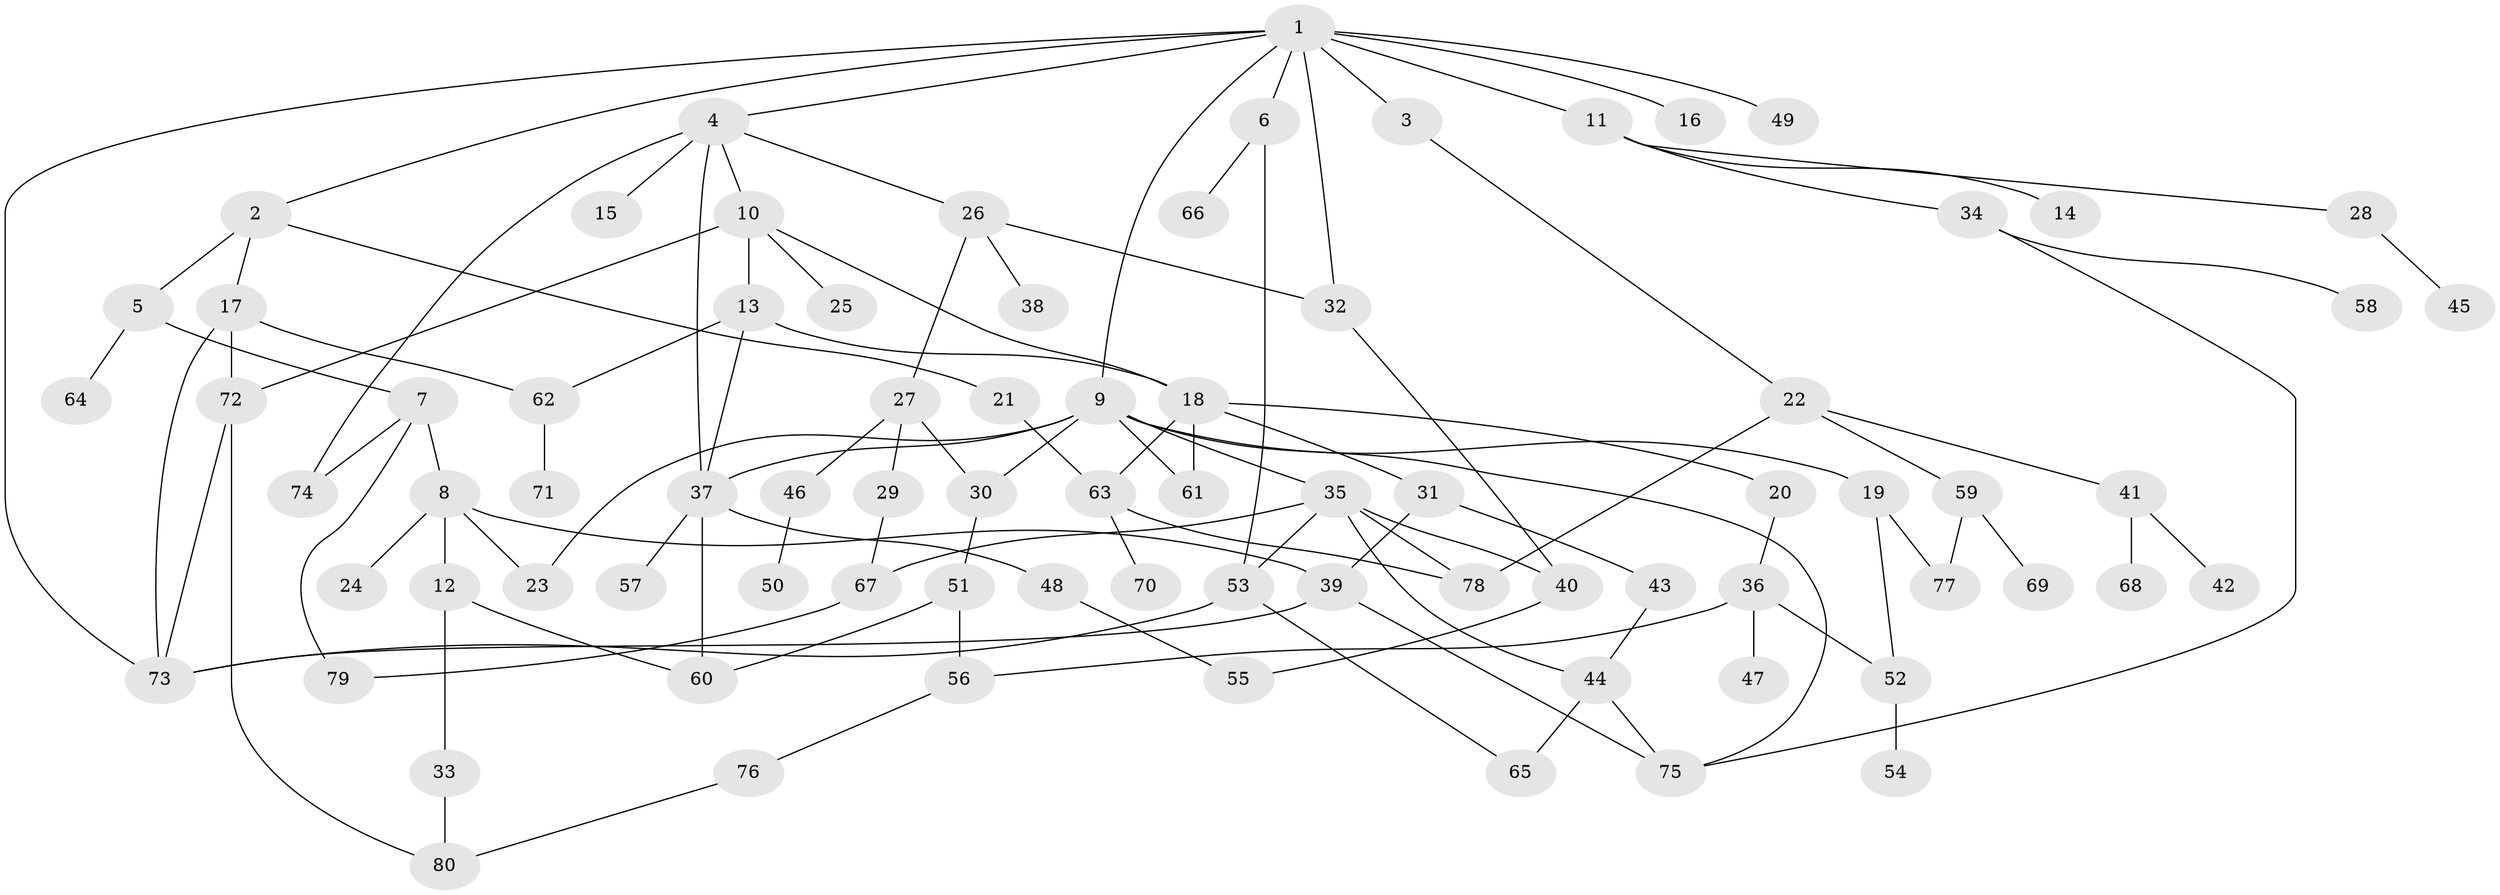 // coarse degree distribution, {4: 0.22448979591836735, 3: 0.24489795918367346, 6: 0.02040816326530612, 5: 0.12244897959183673, 9: 0.02040816326530612, 1: 0.1836734693877551, 12: 0.02040816326530612, 2: 0.16326530612244897}
// Generated by graph-tools (version 1.1) at 2025/36/03/04/25 23:36:11]
// undirected, 80 vertices, 114 edges
graph export_dot {
  node [color=gray90,style=filled];
  1;
  2;
  3;
  4;
  5;
  6;
  7;
  8;
  9;
  10;
  11;
  12;
  13;
  14;
  15;
  16;
  17;
  18;
  19;
  20;
  21;
  22;
  23;
  24;
  25;
  26;
  27;
  28;
  29;
  30;
  31;
  32;
  33;
  34;
  35;
  36;
  37;
  38;
  39;
  40;
  41;
  42;
  43;
  44;
  45;
  46;
  47;
  48;
  49;
  50;
  51;
  52;
  53;
  54;
  55;
  56;
  57;
  58;
  59;
  60;
  61;
  62;
  63;
  64;
  65;
  66;
  67;
  68;
  69;
  70;
  71;
  72;
  73;
  74;
  75;
  76;
  77;
  78;
  79;
  80;
  1 -- 2;
  1 -- 3;
  1 -- 4;
  1 -- 6;
  1 -- 9;
  1 -- 11;
  1 -- 16;
  1 -- 32;
  1 -- 49;
  1 -- 73;
  2 -- 5;
  2 -- 17;
  2 -- 21;
  3 -- 22;
  4 -- 10;
  4 -- 15;
  4 -- 26;
  4 -- 37;
  4 -- 74;
  5 -- 7;
  5 -- 64;
  6 -- 66;
  6 -- 53;
  7 -- 8;
  7 -- 79;
  7 -- 74;
  8 -- 12;
  8 -- 23;
  8 -- 24;
  8 -- 39;
  9 -- 19;
  9 -- 30;
  9 -- 35;
  9 -- 75;
  9 -- 61;
  9 -- 37;
  9 -- 23;
  10 -- 13;
  10 -- 18;
  10 -- 25;
  10 -- 72;
  11 -- 14;
  11 -- 28;
  11 -- 34;
  12 -- 33;
  12 -- 60;
  13 -- 62;
  13 -- 37;
  13 -- 18;
  17 -- 62;
  17 -- 72;
  17 -- 73;
  18 -- 20;
  18 -- 31;
  18 -- 61;
  18 -- 63;
  19 -- 52;
  19 -- 77;
  20 -- 36;
  21 -- 63;
  22 -- 41;
  22 -- 59;
  22 -- 78;
  26 -- 27;
  26 -- 38;
  26 -- 32;
  27 -- 29;
  27 -- 46;
  27 -- 30;
  28 -- 45;
  29 -- 67;
  30 -- 51;
  31 -- 43;
  31 -- 39;
  32 -- 40;
  33 -- 80;
  34 -- 58;
  34 -- 75;
  35 -- 53;
  35 -- 67;
  35 -- 78;
  35 -- 40;
  35 -- 44;
  36 -- 47;
  36 -- 56;
  36 -- 52;
  37 -- 48;
  37 -- 57;
  37 -- 60;
  39 -- 73;
  39 -- 75;
  40 -- 55;
  41 -- 42;
  41 -- 68;
  43 -- 44;
  44 -- 65;
  44 -- 75;
  46 -- 50;
  48 -- 55;
  51 -- 56;
  51 -- 60;
  52 -- 54;
  53 -- 65;
  53 -- 73;
  56 -- 76;
  59 -- 69;
  59 -- 77;
  62 -- 71;
  63 -- 70;
  63 -- 78;
  67 -- 79;
  72 -- 73;
  72 -- 80;
  76 -- 80;
}
